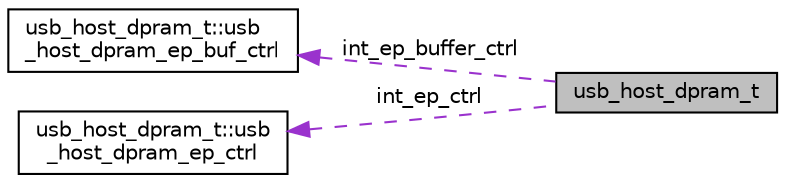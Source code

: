 digraph "usb_host_dpram_t"
{
 // LATEX_PDF_SIZE
  edge [fontname="Helvetica",fontsize="10",labelfontname="Helvetica",labelfontsize="10"];
  node [fontname="Helvetica",fontsize="10",shape=record];
  rankdir="LR";
  Node1 [label="usb_host_dpram_t",height=0.2,width=0.4,color="black", fillcolor="grey75", style="filled", fontcolor="black",tooltip=" "];
  Node2 -> Node1 [dir="back",color="darkorchid3",fontsize="10",style="dashed",label=" int_ep_buffer_ctrl" ,fontname="Helvetica"];
  Node2 [label="usb_host_dpram_t::usb\l_host_dpram_ep_buf_ctrl",height=0.2,width=0.4,color="black", fillcolor="white", style="filled",URL="$structusb__host__dpram__t_1_1usb__host__dpram__ep__buf__ctrl.html",tooltip=" "];
  Node3 -> Node1 [dir="back",color="darkorchid3",fontsize="10",style="dashed",label=" int_ep_ctrl" ,fontname="Helvetica"];
  Node3 [label="usb_host_dpram_t::usb\l_host_dpram_ep_ctrl",height=0.2,width=0.4,color="black", fillcolor="white", style="filled",URL="$structusb__host__dpram__t_1_1usb__host__dpram__ep__ctrl.html",tooltip=" "];
}

